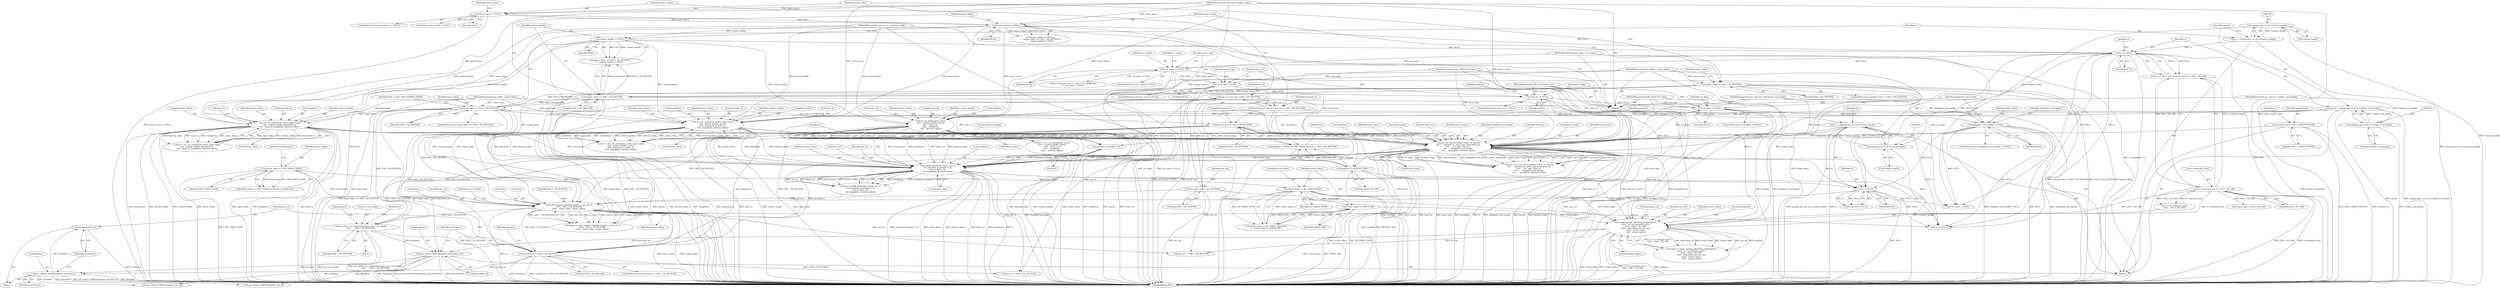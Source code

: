 digraph "0_krb5_b51b33f2bc5d1497ddf5bd107f791c101695000d_3@API" {
"1000540" [label="(Call,free(mechtok_in))"];
"1000536" [label="(Call,gss_release_buffer(&tmpmin, mechtok_in))"];
"1000526" [label="(Call,gss_release_buffer(&tmpmin, &mechtok_out))"];
"1000511" [label="(Call,gss_delete_sec_context(&tmpmin, &sc->ctx_handle,\n\t\t\t\t\t       GSS_C_NO_BUFFER))"];
"1000415" [label="(Call,make_spnego_tokenInit_msg(sc, 1, mic_out, 0,\n\t\t\t\t\t\t   GSS_C_NO_BUFFER,\n\t\t\t\t\t\t   return_token, output_token))"];
"1000410" [label="(Call,sc != NULL)"];
"1000354" [label="(Call,acc_ctx_call_acc(minor_status, sc, spcred,\n\t\t\t\t       mechtok_in, mech_type, &mechtok_out,\n\t\t\t\t       ret_flags, time_rec,\n\t\t\t\t       delegated_cred_handle,\n\t\t\t\t       &negState, &return_token))"];
"1000317" [label="(Call,acc_ctx_cont(minor_status, input_token,\n\t\t\t\t   context_handle, &mechtok_in,\n\t\t\t\t   &mic_in, &negState, &return_token))"];
"1000178" [label="(Call,minor_status == NULL)"];
"1000154" [label="(Call,minor_status != NULL)"];
"1000110" [label="(MethodParameterIn,OM_uint32 *minor_status)"];
"1000191" [label="(Call,input_token == GSS_C_NO_BUFFER)"];
"1000113" [label="(MethodParameterIn,gss_buffer_t input_token)"];
"1000162" [label="(Call,output_token != GSS_C_NO_BUFFER)"];
"1000117" [label="(MethodParameterIn,gss_buffer_t output_token)"];
"1000182" [label="(Call,output_token == GSS_C_NO_BUFFER)"];
"1000185" [label="(Call,context_handle == NULL)"];
"1000111" [label="(MethodParameterIn,gss_ctx_id_t *context_handle)"];
"1000292" [label="(Call,acc_ctx_new(minor_status, input_token,\n\t\t\t\t\t  context_handle, spcred,\n\t\t\t\t\t  &mechtok_in, &mic_in,\n\t\t\t\t\t  &negState, &return_token))"];
"1000202" [label="(Call,spcred = (spnego_gss_cred_id_t)verifier_cred_handle)"];
"1000204" [label="(Call,(spnego_gss_cred_id_t)verifier_cred_handle)"];
"1000112" [label="(MethodParameterIn,gss_cred_id_t verifier_cred_handle)"];
"1000267" [label="(Call,acc_ctx_hints(minor_status,\n\t\t\t\t\t    context_handle, spcred,\n\t\t\t\t\t    &mic_out,\n\t\t\t\t\t    &negState,\n\t\t\t\t\t    &return_token))"];
"1000337" [label="(Call,sc = (spnego_gss_ctx_id_t)*context_handle)"];
"1000339" [label="(Call,(spnego_gss_ctx_id_t)*context_handle)"];
"1000198" [label="(Call,(spnego_gss_ctx_id_t)*context_handle)"];
"1000348" [label="(Call,mechtok_in != GSS_C_NO_BUFFER)"];
"1000146" [label="(Call,mechtok_in = mic_in = mic_out = GSS_C_NO_BUFFER)"];
"1000148" [label="(Call,mic_in = mic_out = GSS_C_NO_BUFFER)"];
"1000150" [label="(Call,mic_out = GSS_C_NO_BUFFER)"];
"1000227" [label="(Call,mech_type != NULL)"];
"1000116" [label="(MethodParameterIn,gss_OID *mech_type)"];
"1000219" [label="(Call,src_name != NULL)"];
"1000115" [label="(MethodParameterIn,gss_name_t *src_name)"];
"1000209" [label="(Call,sc == NULL)"];
"1000196" [label="(Call,sc = (spnego_gss_ctx_id_t)*context_handle)"];
"1000243" [label="(Call,ret_flags != NULL)"];
"1000118" [label="(MethodParameterIn,OM_uint32 *ret_flags)"];
"1000235" [label="(Call,time_rec != NULL)"];
"1000119" [label="(MethodParameterIn,OM_uint32 *time_rec)"];
"1000251" [label="(Call,delegated_cred_handle != NULL)"];
"1000120" [label="(MethodParameterIn,gss_cred_id_t *delegated_cred_handle)"];
"1000386" [label="(Call,handle_mic(minor_status, mic_in,\n\t\t\t\t (mechtok_out.length != 0),\n\t\t\t\t sc, &mic_out,\n\t\t\t\t &negState, &return_token))"];
"1000389" [label="(Call,mechtok_out.length != 0)"];
"1000130" [label="(Call,mechtok_out = GSS_C_EMPTY_BUFFER)"];
"1000404" [label="(Call,return_token == INIT_TOKEN_SEND)"];
"1000442" [label="(Call,make_spnego_tokenTarg_msg(negState,\n\t\t\t\t\t\t   sc ? sc->internal_mech :\n\t\t\t\t\t\t   GSS_C_NO_OID,\n\t\t\t\t\t\t   &mechtok_out, mic_out,\n\t\t\t\t\t\t   return_token,\n\t\t\t\t\t\t   output_token))"];
"1000345" [label="(Call,negState != REQUEST_MIC)"];
"1000212" [label="(Call,sc->internal_mech == GSS_C_NO_OID)"];
"1000436" [label="(Call,return_token != CHECK_MIC)"];
"1000433" [label="(Call,return_token != NO_TOKEN_SEND)"];
"1000532" [label="(Call,mechtok_in != GSS_C_NO_BUFFER)"];
"1000440" [label="(Call,tmpret = make_spnego_tokenTarg_msg(negState,\n\t\t\t\t\t\t   sc ? sc->internal_mech :\n\t\t\t\t\t\t   GSS_C_NO_OID,\n\t\t\t\t\t\t   &mechtok_out, mic_out,\n\t\t\t\t\t\t   return_token,\n\t\t\t\t\t\t   output_token))"];
"1000412" [label="(Identifier,NULL)"];
"1000131" [label="(Identifier,mechtok_out)"];
"1000347" [label="(Identifier,REQUEST_MIC)"];
"1000390" [label="(Call,mechtok_out.length)"];
"1000437" [label="(Identifier,return_token)"];
"1000514" [label="(Call,&sc->ctx_handle)"];
"1000349" [label="(Identifier,mechtok_in)"];
"1000323" [label="(Call,&mic_in)"];
"1000558" [label="(Call,gss_release_buffer(&tmpmin, mic_out))"];
"1000419" [label="(Literal,0)"];
"1000413" [label="(Call,tmpret = make_spnego_tokenInit_msg(sc, 1, mic_out, 0,\n\t\t\t\t\t\t   GSS_C_NO_BUFFER,\n\t\t\t\t\t\t   return_token, output_token))"];
"1000290" [label="(Call,ret = acc_ctx_new(minor_status, input_token,\n\t\t\t\t\t  context_handle, spcred,\n\t\t\t\t\t  &mechtok_in, &mic_in,\n\t\t\t\t\t  &negState, &return_token))"];
"1000206" [label="(Identifier,verifier_cred_handle)"];
"1000338" [label="(Identifier,sc)"];
"1000452" [label="(Identifier,mic_out)"];
"1000435" [label="(Identifier,NO_TOKEN_SEND)"];
"1000531" [label="(ControlStructure,if (mechtok_in != GSS_C_NO_BUFFER))"];
"1000410" [label="(Call,sc != NULL)"];
"1000183" [label="(Identifier,output_token)"];
"1000510" [label="(Block,)"];
"1000155" [label="(Identifier,minor_status)"];
"1000198" [label="(Call,(spnego_gss_ctx_id_t)*context_handle)"];
"1000417" [label="(Literal,1)"];
"1000453" [label="(Identifier,return_token)"];
"1000159" [label="(Identifier,minor_status)"];
"1000248" [label="(Identifier,ret_flags)"];
"1000295" [label="(Identifier,context_handle)"];
"1000357" [label="(Identifier,spcred)"];
"1000404" [label="(Call,return_token == INIT_TOKEN_SEND)"];
"1000388" [label="(Identifier,mic_in)"];
"1000240" [label="(Identifier,time_rec)"];
"1000354" [label="(Call,acc_ctx_call_acc(minor_status, sc, spcred,\n\t\t\t\t       mechtok_in, mech_type, &mechtok_out,\n\t\t\t\t       ret_flags, time_rec,\n\t\t\t\t       delegated_cred_handle,\n\t\t\t\t       &negState, &return_token))"];
"1000442" [label="(Call,make_spnego_tokenTarg_msg(negState,\n\t\t\t\t\t\t   sc ? sc->internal_mech :\n\t\t\t\t\t\t   GSS_C_NO_OID,\n\t\t\t\t\t\t   &mechtok_out, mic_out,\n\t\t\t\t\t\t   return_token,\n\t\t\t\t\t\t   output_token))"];
"1000250" [label="(ControlStructure,if (delegated_cred_handle != NULL))"];
"1000271" [label="(Call,&mic_out)"];
"1000208" [label="(Call,sc == NULL || sc->internal_mech == GSS_C_NO_OID)"];
"1000433" [label="(Call,return_token != NO_TOKEN_SEND)"];
"1000253" [label="(Identifier,NULL)"];
"1000444" [label="(Call,sc ? sc->internal_mech :\n\t\t\t\t\t\t   GSS_C_NO_OID)"];
"1000533" [label="(Identifier,mechtok_in)"];
"1000228" [label="(Identifier,mech_type)"];
"1000529" [label="(Call,&mechtok_out)"];
"1000296" [label="(Identifier,spcred)"];
"1000221" [label="(Identifier,NULL)"];
"1000345" [label="(Call,negState != REQUEST_MIC)"];
"1000112" [label="(MethodParameterIn,gss_cred_id_t verifier_cred_handle)"];
"1000268" [label="(Identifier,minor_status)"];
"1000407" [label="(Identifier,sendTokenInit)"];
"1000146" [label="(Call,mechtok_in = mic_in = mic_out = GSS_C_NO_BUFFER)"];
"1000363" [label="(Identifier,time_rec)"];
"1000115" [label="(MethodParameterIn,gss_name_t *src_name)"];
"1000182" [label="(Call,output_token == GSS_C_NO_BUFFER)"];
"1000204" [label="(Call,(spnego_gss_cred_id_t)verifier_cred_handle)"];
"1000532" [label="(Call,mechtok_in != GSS_C_NO_BUFFER)"];
"1000339" [label="(Call,(spnego_gss_ctx_id_t)*context_handle)"];
"1000543" [label="(Call,mic_in != GSS_C_NO_BUFFER)"];
"1000111" [label="(MethodParameterIn,gss_ctx_id_t *context_handle)"];
"1000393" [label="(Literal,0)"];
"1000118" [label="(MethodParameterIn,OM_uint32 *ret_flags)"];
"1000184" [label="(Identifier,GSS_C_NO_BUFFER)"];
"1000153" [label="(ControlStructure,if (minor_status != NULL))"];
"1000211" [label="(Identifier,NULL)"];
"1000113" [label="(MethodParameterIn,gss_buffer_t input_token)"];
"1000187" [label="(Identifier,NULL)"];
"1000299" [label="(Call,&mic_in)"];
"1000135" [label="(Identifier,sc)"];
"1000120" [label="(MethodParameterIn,gss_cred_id_t *delegated_cred_handle)"];
"1000397" [label="(Call,&negState)"];
"1000355" [label="(Identifier,minor_status)"];
"1000213" [label="(Call,sc->internal_mech)"];
"1000399" [label="(Call,&return_token)"];
"1000521" [label="(Identifier,sc)"];
"1000192" [label="(Identifier,input_token)"];
"1000214" [label="(Identifier,sc)"];
"1000251" [label="(Call,delegated_cred_handle != NULL)"];
"1000232" [label="(Identifier,mech_type)"];
"1000527" [label="(Call,&tmpmin)"];
"1000243" [label="(Call,ret_flags != NULL)"];
"1000119" [label="(MethodParameterIn,OM_uint32 *time_rec)"];
"1000389" [label="(Call,mechtok_out.length != 0)"];
"1000538" [label="(Identifier,tmpmin)"];
"1000178" [label="(Call,minor_status == NULL)"];
"1000242" [label="(ControlStructure,if (ret_flags != NULL))"];
"1000230" [label="(Call,*mech_type = GSS_C_NO_OID)"];
"1000547" [label="(Call,gss_release_buffer(&tmpmin, mic_in))"];
"1000409" [label="(Call,assert(sc != NULL))"];
"1000294" [label="(Identifier,input_token)"];
"1000526" [label="(Call,gss_release_buffer(&tmpmin, &mechtok_out))"];
"1000195" [label="(Identifier,GSS_S_CALL_INACCESSIBLE_READ)"];
"1000507" [label="(Call,sc != NULL)"];
"1000348" [label="(Call,mechtok_in != GSS_C_NO_BUFFER)"];
"1000229" [label="(Identifier,NULL)"];
"1000317" [label="(Call,acc_ctx_cont(minor_status, input_token,\n\t\t\t\t   context_handle, &mechtok_in,\n\t\t\t\t   &mic_in, &negState, &return_token))"];
"1000301" [label="(Call,&negState)"];
"1000117" [label="(MethodParameterIn,gss_buffer_t output_token)"];
"1000364" [label="(Identifier,delegated_cred_handle)"];
"1000292" [label="(Call,acc_ctx_new(minor_status, input_token,\n\t\t\t\t\t  context_handle, spcred,\n\t\t\t\t\t  &mechtok_in, &mic_in,\n\t\t\t\t\t  &negState, &return_token))"];
"1000327" [label="(Call,&return_token)"];
"1000267" [label="(Call,acc_ctx_hints(minor_status,\n\t\t\t\t\t    context_handle, spcred,\n\t\t\t\t\t    &mic_out,\n\t\t\t\t\t    &negState,\n\t\t\t\t\t    &return_token))"];
"1000110" [label="(MethodParameterIn,OM_uint32 *minor_status)"];
"1000438" [label="(Identifier,CHECK_MIC)"];
"1000252" [label="(Identifier,delegated_cred_handle)"];
"1000360" [label="(Call,&mechtok_out)"];
"1000362" [label="(Identifier,ret_flags)"];
"1000236" [label="(Identifier,time_rec)"];
"1000130" [label="(Call,mechtok_out = GSS_C_EMPTY_BUFFER)"];
"1000536" [label="(Call,gss_release_buffer(&tmpmin, mechtok_in))"];
"1000482" [label="(Call,src_name != NULL)"];
"1000149" [label="(Identifier,mic_in)"];
"1000116" [label="(MethodParameterIn,gss_OID *mech_type)"];
"1000367" [label="(Call,&return_token)"];
"1000164" [label="(Identifier,GSS_C_NO_BUFFER)"];
"1000270" [label="(Identifier,spcred)"];
"1000540" [label="(Call,free(mechtok_in))"];
"1000535" [label="(Block,)"];
"1000132" [label="(Identifier,GSS_C_EMPTY_BUFFER)"];
"1000476" [label="(Call,sc->internal_name != GSS_C_NO_NAME &&\n \t\t    src_name != NULL)"];
"1000235" [label="(Call,time_rec != NULL)"];
"1000512" [label="(Call,&tmpmin)"];
"1000244" [label="(Identifier,ret_flags)"];
"1000209" [label="(Call,sc == NULL)"];
"1000420" [label="(Identifier,GSS_C_NO_BUFFER)"];
"1000171" [label="(Call,output_token->value = NULL)"];
"1000411" [label="(Identifier,sc)"];
"1000237" [label="(Identifier,NULL)"];
"1000163" [label="(Identifier,output_token)"];
"1000219" [label="(Call,src_name != NULL)"];
"1000261" [label="(Identifier,input_token)"];
"1000394" [label="(Identifier,sc)"];
"1000293" [label="(Identifier,minor_status)"];
"1000162" [label="(Call,output_token != GSS_C_NO_BUFFER)"];
"1000454" [label="(Identifier,output_token)"];
"1000387" [label="(Identifier,minor_status)"];
"1000537" [label="(Call,&tmpmin)"];
"1000152" [label="(Identifier,GSS_C_NO_BUFFER)"];
"1000256" [label="(Identifier,delegated_cred_handle)"];
"1000384" [label="(Call,ret = handle_mic(minor_status, mic_in,\n\t\t\t\t (mechtok_out.length != 0),\n\t\t\t\t sc, &mic_out,\n\t\t\t\t &negState, &return_token))"];
"1000200" [label="(Call,*context_handle)"];
"1000337" [label="(Call,sc = (spnego_gss_ctx_id_t)*context_handle)"];
"1000177" [label="(Call,minor_status == NULL ||\n\t    output_token == GSS_C_NO_BUFFER ||\n\t    context_handle == NULL)"];
"1000318" [label="(Identifier,minor_status)"];
"1000203" [label="(Identifier,spcred)"];
"1000218" [label="(ControlStructure,if (src_name != NULL))"];
"1000415" [label="(Call,make_spnego_tokenInit_msg(sc, 1, mic_out, 0,\n\t\t\t\t\t\t   GSS_C_NO_BUFFER,\n\t\t\t\t\t\t   return_token, output_token))"];
"1000443" [label="(Identifier,negState)"];
"1000321" [label="(Call,&mechtok_in)"];
"1000539" [label="(Identifier,mechtok_in)"];
"1000220" [label="(Identifier,src_name)"];
"1000234" [label="(ControlStructure,if (time_rec != NULL))"];
"1000403" [label="(Call,return_token == INIT_TOKEN_SEND && sendTokenInit)"];
"1000148" [label="(Call,mic_in = mic_out = GSS_C_NO_BUFFER)"];
"1000315" [label="(Call,ret = acc_ctx_cont(minor_status, input_token,\n\t\t\t\t   context_handle, &mechtok_in,\n\t\t\t\t   &mic_in, &negState, &return_token))"];
"1000325" [label="(Call,&negState)"];
"1000416" [label="(Identifier,sc)"];
"1000191" [label="(Call,input_token == GSS_C_NO_BUFFER)"];
"1000224" [label="(Identifier,src_name)"];
"1000168" [label="(Identifier,output_token)"];
"1000405" [label="(Identifier,return_token)"];
"1000193" [label="(Identifier,GSS_C_NO_BUFFER)"];
"1000436" [label="(Call,return_token != CHECK_MIC)"];
"1000185" [label="(Call,context_handle == NULL)"];
"1000216" [label="(Identifier,GSS_C_NO_OID)"];
"1000179" [label="(Identifier,minor_status)"];
"1000269" [label="(Identifier,context_handle)"];
"1000358" [label="(Identifier,mechtok_in)"];
"1000386" [label="(Call,handle_mic(minor_status, mic_in,\n\t\t\t\t (mechtok_out.length != 0),\n\t\t\t\t sc, &mic_out,\n\t\t\t\t &negState, &return_token))"];
"1000245" [label="(Identifier,NULL)"];
"1000197" [label="(Identifier,sc)"];
"1000356" [label="(Identifier,sc)"];
"1000190" [label="(ControlStructure,if (input_token == GSS_C_NO_BUFFER))"];
"1000432" [label="(Call,return_token != NO_TOKEN_SEND &&\n\t\t   return_token != CHECK_MIC)"];
"1000406" [label="(Identifier,INIT_TOKEN_SEND)"];
"1000450" [label="(Call,&mechtok_out)"];
"1000554" [label="(Call,mic_out != GSS_C_NO_BUFFER)"];
"1000226" [label="(ControlStructure,if (mech_type != NULL))"];
"1000161" [label="(ControlStructure,if (output_token != GSS_C_NO_BUFFER))"];
"1000541" [label="(Identifier,mechtok_in)"];
"1000180" [label="(Identifier,NULL)"];
"1000121" [label="(Block,)"];
"1000365" [label="(Call,&negState)"];
"1000154" [label="(Call,minor_status != NULL)"];
"1000418" [label="(Identifier,mic_out)"];
"1000210" [label="(Identifier,sc)"];
"1000181" [label="(Call,output_token == GSS_C_NO_BUFFER ||\n\t    context_handle == NULL)"];
"1000421" [label="(Identifier,return_token)"];
"1000273" [label="(Call,&negState)"];
"1000518" [label="(Identifier,GSS_C_NO_BUFFER)"];
"1000202" [label="(Call,spcred = (spnego_gss_cred_id_t)verifier_cred_handle)"];
"1000186" [label="(Identifier,context_handle)"];
"1000341" [label="(Call,*context_handle)"];
"1000350" [label="(Identifier,GSS_C_NO_BUFFER)"];
"1000147" [label="(Identifier,mechtok_in)"];
"1000303" [label="(Call,&return_token)"];
"1000297" [label="(Call,&mechtok_in)"];
"1000212" [label="(Call,sc->internal_mech == GSS_C_NO_OID)"];
"1000151" [label="(Identifier,mic_out)"];
"1000359" [label="(Identifier,mech_type)"];
"1000534" [label="(Identifier,GSS_C_NO_BUFFER)"];
"1000395" [label="(Call,&mic_out)"];
"1000511" [label="(Call,gss_delete_sec_context(&tmpmin, &sc->ctx_handle,\n\t\t\t\t\t       GSS_C_NO_BUFFER))"];
"1000227" [label="(Call,mech_type != NULL)"];
"1000422" [label="(Identifier,output_token)"];
"1000319" [label="(Identifier,input_token)"];
"1000352" [label="(Call,ret = acc_ctx_call_acc(minor_status, sc, spcred,\n\t\t\t\t       mechtok_in, mech_type, &mechtok_out,\n\t\t\t\t       ret_flags, time_rec,\n\t\t\t\t       delegated_cred_handle,\n\t\t\t\t       &negState, &return_token))"];
"1000346" [label="(Identifier,negState)"];
"1000150" [label="(Call,mic_out = GSS_C_NO_BUFFER)"];
"1000275" [label="(Call,&return_token)"];
"1000566" [label="(MethodReturn,RET)"];
"1000434" [label="(Identifier,return_token)"];
"1000344" [label="(Call,negState != REQUEST_MIC && mechtok_in != GSS_C_NO_BUFFER)"];
"1000265" [label="(Call,ret = acc_ctx_hints(minor_status,\n\t\t\t\t\t    context_handle, spcred,\n\t\t\t\t\t    &mic_out,\n\t\t\t\t\t    &negState,\n\t\t\t\t\t    &return_token))"];
"1000320" [label="(Identifier,context_handle)"];
"1000156" [label="(Identifier,NULL)"];
"1000544" [label="(Identifier,mic_in)"];
"1000196" [label="(Call,sc = (spnego_gss_ctx_id_t)*context_handle)"];
"1000540" -> "1000535"  [label="AST: "];
"1000540" -> "1000541"  [label="CFG: "];
"1000541" -> "1000540"  [label="AST: "];
"1000544" -> "1000540"  [label="CFG: "];
"1000540" -> "1000566"  [label="DDG: mechtok_in"];
"1000536" -> "1000540"  [label="DDG: mechtok_in"];
"1000536" -> "1000535"  [label="AST: "];
"1000536" -> "1000539"  [label="CFG: "];
"1000537" -> "1000536"  [label="AST: "];
"1000539" -> "1000536"  [label="AST: "];
"1000541" -> "1000536"  [label="CFG: "];
"1000536" -> "1000566"  [label="DDG: gss_release_buffer(&tmpmin, mechtok_in)"];
"1000536" -> "1000566"  [label="DDG: &tmpmin"];
"1000526" -> "1000536"  [label="DDG: &tmpmin"];
"1000532" -> "1000536"  [label="DDG: mechtok_in"];
"1000536" -> "1000547"  [label="DDG: &tmpmin"];
"1000536" -> "1000558"  [label="DDG: &tmpmin"];
"1000526" -> "1000121"  [label="AST: "];
"1000526" -> "1000529"  [label="CFG: "];
"1000527" -> "1000526"  [label="AST: "];
"1000529" -> "1000526"  [label="AST: "];
"1000533" -> "1000526"  [label="CFG: "];
"1000526" -> "1000566"  [label="DDG: gss_release_buffer(&tmpmin, &mechtok_out)"];
"1000526" -> "1000566"  [label="DDG: &mechtok_out"];
"1000526" -> "1000566"  [label="DDG: &tmpmin"];
"1000511" -> "1000526"  [label="DDG: &tmpmin"];
"1000442" -> "1000526"  [label="DDG: &mechtok_out"];
"1000354" -> "1000526"  [label="DDG: &mechtok_out"];
"1000526" -> "1000547"  [label="DDG: &tmpmin"];
"1000526" -> "1000558"  [label="DDG: &tmpmin"];
"1000511" -> "1000510"  [label="AST: "];
"1000511" -> "1000518"  [label="CFG: "];
"1000512" -> "1000511"  [label="AST: "];
"1000514" -> "1000511"  [label="AST: "];
"1000518" -> "1000511"  [label="AST: "];
"1000521" -> "1000511"  [label="CFG: "];
"1000511" -> "1000566"  [label="DDG: &sc->ctx_handle"];
"1000511" -> "1000566"  [label="DDG: gss_delete_sec_context(&tmpmin, &sc->ctx_handle,\n\t\t\t\t\t       GSS_C_NO_BUFFER)"];
"1000415" -> "1000511"  [label="DDG: GSS_C_NO_BUFFER"];
"1000348" -> "1000511"  [label="DDG: GSS_C_NO_BUFFER"];
"1000191" -> "1000511"  [label="DDG: GSS_C_NO_BUFFER"];
"1000511" -> "1000532"  [label="DDG: GSS_C_NO_BUFFER"];
"1000415" -> "1000413"  [label="AST: "];
"1000415" -> "1000422"  [label="CFG: "];
"1000416" -> "1000415"  [label="AST: "];
"1000417" -> "1000415"  [label="AST: "];
"1000418" -> "1000415"  [label="AST: "];
"1000419" -> "1000415"  [label="AST: "];
"1000420" -> "1000415"  [label="AST: "];
"1000421" -> "1000415"  [label="AST: "];
"1000422" -> "1000415"  [label="AST: "];
"1000413" -> "1000415"  [label="CFG: "];
"1000415" -> "1000566"  [label="DDG: output_token"];
"1000415" -> "1000566"  [label="DDG: sc"];
"1000415" -> "1000566"  [label="DDG: return_token"];
"1000415" -> "1000413"  [label="DDG: mic_out"];
"1000415" -> "1000413"  [label="DDG: sc"];
"1000415" -> "1000413"  [label="DDG: 0"];
"1000415" -> "1000413"  [label="DDG: return_token"];
"1000415" -> "1000413"  [label="DDG: output_token"];
"1000415" -> "1000413"  [label="DDG: 1"];
"1000415" -> "1000413"  [label="DDG: GSS_C_NO_BUFFER"];
"1000410" -> "1000415"  [label="DDG: sc"];
"1000150" -> "1000415"  [label="DDG: mic_out"];
"1000348" -> "1000415"  [label="DDG: GSS_C_NO_BUFFER"];
"1000191" -> "1000415"  [label="DDG: GSS_C_NO_BUFFER"];
"1000404" -> "1000415"  [label="DDG: return_token"];
"1000162" -> "1000415"  [label="DDG: output_token"];
"1000182" -> "1000415"  [label="DDG: output_token"];
"1000117" -> "1000415"  [label="DDG: output_token"];
"1000415" -> "1000507"  [label="DDG: sc"];
"1000415" -> "1000532"  [label="DDG: GSS_C_NO_BUFFER"];
"1000415" -> "1000554"  [label="DDG: mic_out"];
"1000410" -> "1000409"  [label="AST: "];
"1000410" -> "1000412"  [label="CFG: "];
"1000411" -> "1000410"  [label="AST: "];
"1000412" -> "1000410"  [label="AST: "];
"1000409" -> "1000410"  [label="CFG: "];
"1000410" -> "1000566"  [label="DDG: NULL"];
"1000410" -> "1000409"  [label="DDG: sc"];
"1000410" -> "1000409"  [label="DDG: NULL"];
"1000354" -> "1000410"  [label="DDG: sc"];
"1000386" -> "1000410"  [label="DDG: sc"];
"1000209" -> "1000410"  [label="DDG: sc"];
"1000209" -> "1000410"  [label="DDG: NULL"];
"1000337" -> "1000410"  [label="DDG: sc"];
"1000251" -> "1000410"  [label="DDG: NULL"];
"1000410" -> "1000482"  [label="DDG: NULL"];
"1000410" -> "1000507"  [label="DDG: NULL"];
"1000354" -> "1000352"  [label="AST: "];
"1000354" -> "1000367"  [label="CFG: "];
"1000355" -> "1000354"  [label="AST: "];
"1000356" -> "1000354"  [label="AST: "];
"1000357" -> "1000354"  [label="AST: "];
"1000358" -> "1000354"  [label="AST: "];
"1000359" -> "1000354"  [label="AST: "];
"1000360" -> "1000354"  [label="AST: "];
"1000362" -> "1000354"  [label="AST: "];
"1000363" -> "1000354"  [label="AST: "];
"1000364" -> "1000354"  [label="AST: "];
"1000365" -> "1000354"  [label="AST: "];
"1000367" -> "1000354"  [label="AST: "];
"1000352" -> "1000354"  [label="CFG: "];
"1000354" -> "1000566"  [label="DDG: &negState"];
"1000354" -> "1000566"  [label="DDG: sc"];
"1000354" -> "1000566"  [label="DDG: delegated_cred_handle"];
"1000354" -> "1000566"  [label="DDG: spcred"];
"1000354" -> "1000566"  [label="DDG: &return_token"];
"1000354" -> "1000566"  [label="DDG: ret_flags"];
"1000354" -> "1000566"  [label="DDG: minor_status"];
"1000354" -> "1000566"  [label="DDG: time_rec"];
"1000354" -> "1000566"  [label="DDG: mech_type"];
"1000354" -> "1000352"  [label="DDG: mech_type"];
"1000354" -> "1000352"  [label="DDG: mechtok_in"];
"1000354" -> "1000352"  [label="DDG: time_rec"];
"1000354" -> "1000352"  [label="DDG: ret_flags"];
"1000354" -> "1000352"  [label="DDG: &return_token"];
"1000354" -> "1000352"  [label="DDG: &mechtok_out"];
"1000354" -> "1000352"  [label="DDG: delegated_cred_handle"];
"1000354" -> "1000352"  [label="DDG: &negState"];
"1000354" -> "1000352"  [label="DDG: minor_status"];
"1000354" -> "1000352"  [label="DDG: spcred"];
"1000354" -> "1000352"  [label="DDG: sc"];
"1000317" -> "1000354"  [label="DDG: minor_status"];
"1000317" -> "1000354"  [label="DDG: &negState"];
"1000317" -> "1000354"  [label="DDG: &return_token"];
"1000292" -> "1000354"  [label="DDG: minor_status"];
"1000292" -> "1000354"  [label="DDG: spcred"];
"1000292" -> "1000354"  [label="DDG: &negState"];
"1000292" -> "1000354"  [label="DDG: &return_token"];
"1000267" -> "1000354"  [label="DDG: minor_status"];
"1000267" -> "1000354"  [label="DDG: spcred"];
"1000267" -> "1000354"  [label="DDG: &negState"];
"1000267" -> "1000354"  [label="DDG: &return_token"];
"1000110" -> "1000354"  [label="DDG: minor_status"];
"1000337" -> "1000354"  [label="DDG: sc"];
"1000202" -> "1000354"  [label="DDG: spcred"];
"1000348" -> "1000354"  [label="DDG: mechtok_in"];
"1000146" -> "1000354"  [label="DDG: mechtok_in"];
"1000227" -> "1000354"  [label="DDG: mech_type"];
"1000116" -> "1000354"  [label="DDG: mech_type"];
"1000243" -> "1000354"  [label="DDG: ret_flags"];
"1000118" -> "1000354"  [label="DDG: ret_flags"];
"1000235" -> "1000354"  [label="DDG: time_rec"];
"1000119" -> "1000354"  [label="DDG: time_rec"];
"1000251" -> "1000354"  [label="DDG: delegated_cred_handle"];
"1000120" -> "1000354"  [label="DDG: delegated_cred_handle"];
"1000354" -> "1000386"  [label="DDG: minor_status"];
"1000354" -> "1000386"  [label="DDG: sc"];
"1000354" -> "1000386"  [label="DDG: &negState"];
"1000354" -> "1000386"  [label="DDG: &return_token"];
"1000354" -> "1000442"  [label="DDG: &mechtok_out"];
"1000354" -> "1000507"  [label="DDG: sc"];
"1000354" -> "1000532"  [label="DDG: mechtok_in"];
"1000317" -> "1000315"  [label="AST: "];
"1000317" -> "1000327"  [label="CFG: "];
"1000318" -> "1000317"  [label="AST: "];
"1000319" -> "1000317"  [label="AST: "];
"1000320" -> "1000317"  [label="AST: "];
"1000321" -> "1000317"  [label="AST: "];
"1000323" -> "1000317"  [label="AST: "];
"1000325" -> "1000317"  [label="AST: "];
"1000327" -> "1000317"  [label="AST: "];
"1000315" -> "1000317"  [label="CFG: "];
"1000317" -> "1000566"  [label="DDG: minor_status"];
"1000317" -> "1000566"  [label="DDG: input_token"];
"1000317" -> "1000566"  [label="DDG: &negState"];
"1000317" -> "1000566"  [label="DDG: &mic_in"];
"1000317" -> "1000566"  [label="DDG: &mechtok_in"];
"1000317" -> "1000566"  [label="DDG: &return_token"];
"1000317" -> "1000566"  [label="DDG: context_handle"];
"1000317" -> "1000315"  [label="DDG: input_token"];
"1000317" -> "1000315"  [label="DDG: context_handle"];
"1000317" -> "1000315"  [label="DDG: &mechtok_in"];
"1000317" -> "1000315"  [label="DDG: &return_token"];
"1000317" -> "1000315"  [label="DDG: &mic_in"];
"1000317" -> "1000315"  [label="DDG: &negState"];
"1000317" -> "1000315"  [label="DDG: minor_status"];
"1000178" -> "1000317"  [label="DDG: minor_status"];
"1000110" -> "1000317"  [label="DDG: minor_status"];
"1000191" -> "1000317"  [label="DDG: input_token"];
"1000113" -> "1000317"  [label="DDG: input_token"];
"1000185" -> "1000317"  [label="DDG: context_handle"];
"1000111" -> "1000317"  [label="DDG: context_handle"];
"1000317" -> "1000386"  [label="DDG: minor_status"];
"1000317" -> "1000386"  [label="DDG: &negState"];
"1000317" -> "1000386"  [label="DDG: &return_token"];
"1000178" -> "1000177"  [label="AST: "];
"1000178" -> "1000180"  [label="CFG: "];
"1000179" -> "1000178"  [label="AST: "];
"1000180" -> "1000178"  [label="AST: "];
"1000183" -> "1000178"  [label="CFG: "];
"1000177" -> "1000178"  [label="CFG: "];
"1000178" -> "1000566"  [label="DDG: minor_status"];
"1000178" -> "1000566"  [label="DDG: NULL"];
"1000178" -> "1000177"  [label="DDG: minor_status"];
"1000178" -> "1000177"  [label="DDG: NULL"];
"1000154" -> "1000178"  [label="DDG: minor_status"];
"1000154" -> "1000178"  [label="DDG: NULL"];
"1000110" -> "1000178"  [label="DDG: minor_status"];
"1000178" -> "1000185"  [label="DDG: NULL"];
"1000178" -> "1000209"  [label="DDG: NULL"];
"1000178" -> "1000267"  [label="DDG: minor_status"];
"1000178" -> "1000292"  [label="DDG: minor_status"];
"1000154" -> "1000153"  [label="AST: "];
"1000154" -> "1000156"  [label="CFG: "];
"1000155" -> "1000154"  [label="AST: "];
"1000156" -> "1000154"  [label="AST: "];
"1000159" -> "1000154"  [label="CFG: "];
"1000163" -> "1000154"  [label="CFG: "];
"1000154" -> "1000566"  [label="DDG: minor_status != NULL"];
"1000110" -> "1000154"  [label="DDG: minor_status"];
"1000154" -> "1000171"  [label="DDG: NULL"];
"1000110" -> "1000109"  [label="AST: "];
"1000110" -> "1000566"  [label="DDG: minor_status"];
"1000110" -> "1000267"  [label="DDG: minor_status"];
"1000110" -> "1000292"  [label="DDG: minor_status"];
"1000110" -> "1000386"  [label="DDG: minor_status"];
"1000191" -> "1000190"  [label="AST: "];
"1000191" -> "1000193"  [label="CFG: "];
"1000192" -> "1000191"  [label="AST: "];
"1000193" -> "1000191"  [label="AST: "];
"1000195" -> "1000191"  [label="CFG: "];
"1000197" -> "1000191"  [label="CFG: "];
"1000191" -> "1000566"  [label="DDG: input_token == GSS_C_NO_BUFFER"];
"1000191" -> "1000566"  [label="DDG: GSS_C_NO_BUFFER"];
"1000191" -> "1000566"  [label="DDG: input_token"];
"1000113" -> "1000191"  [label="DDG: input_token"];
"1000162" -> "1000191"  [label="DDG: GSS_C_NO_BUFFER"];
"1000182" -> "1000191"  [label="DDG: GSS_C_NO_BUFFER"];
"1000191" -> "1000292"  [label="DDG: input_token"];
"1000191" -> "1000348"  [label="DDG: GSS_C_NO_BUFFER"];
"1000191" -> "1000532"  [label="DDG: GSS_C_NO_BUFFER"];
"1000113" -> "1000109"  [label="AST: "];
"1000113" -> "1000566"  [label="DDG: input_token"];
"1000113" -> "1000292"  [label="DDG: input_token"];
"1000162" -> "1000161"  [label="AST: "];
"1000162" -> "1000164"  [label="CFG: "];
"1000163" -> "1000162"  [label="AST: "];
"1000164" -> "1000162"  [label="AST: "];
"1000168" -> "1000162"  [label="CFG: "];
"1000179" -> "1000162"  [label="CFG: "];
"1000162" -> "1000566"  [label="DDG: GSS_C_NO_BUFFER"];
"1000162" -> "1000566"  [label="DDG: output_token"];
"1000162" -> "1000566"  [label="DDG: output_token != GSS_C_NO_BUFFER"];
"1000117" -> "1000162"  [label="DDG: output_token"];
"1000162" -> "1000182"  [label="DDG: output_token"];
"1000162" -> "1000182"  [label="DDG: GSS_C_NO_BUFFER"];
"1000162" -> "1000442"  [label="DDG: output_token"];
"1000117" -> "1000109"  [label="AST: "];
"1000117" -> "1000566"  [label="DDG: output_token"];
"1000117" -> "1000182"  [label="DDG: output_token"];
"1000117" -> "1000442"  [label="DDG: output_token"];
"1000182" -> "1000181"  [label="AST: "];
"1000182" -> "1000184"  [label="CFG: "];
"1000183" -> "1000182"  [label="AST: "];
"1000184" -> "1000182"  [label="AST: "];
"1000186" -> "1000182"  [label="CFG: "];
"1000181" -> "1000182"  [label="CFG: "];
"1000182" -> "1000566"  [label="DDG: GSS_C_NO_BUFFER"];
"1000182" -> "1000566"  [label="DDG: output_token"];
"1000182" -> "1000181"  [label="DDG: output_token"];
"1000182" -> "1000181"  [label="DDG: GSS_C_NO_BUFFER"];
"1000182" -> "1000442"  [label="DDG: output_token"];
"1000185" -> "1000181"  [label="AST: "];
"1000185" -> "1000187"  [label="CFG: "];
"1000186" -> "1000185"  [label="AST: "];
"1000187" -> "1000185"  [label="AST: "];
"1000181" -> "1000185"  [label="CFG: "];
"1000185" -> "1000566"  [label="DDG: context_handle"];
"1000185" -> "1000566"  [label="DDG: NULL"];
"1000185" -> "1000181"  [label="DDG: context_handle"];
"1000185" -> "1000181"  [label="DDG: NULL"];
"1000111" -> "1000185"  [label="DDG: context_handle"];
"1000185" -> "1000209"  [label="DDG: NULL"];
"1000185" -> "1000267"  [label="DDG: context_handle"];
"1000185" -> "1000292"  [label="DDG: context_handle"];
"1000111" -> "1000109"  [label="AST: "];
"1000111" -> "1000566"  [label="DDG: context_handle"];
"1000111" -> "1000267"  [label="DDG: context_handle"];
"1000111" -> "1000292"  [label="DDG: context_handle"];
"1000292" -> "1000290"  [label="AST: "];
"1000292" -> "1000303"  [label="CFG: "];
"1000293" -> "1000292"  [label="AST: "];
"1000294" -> "1000292"  [label="AST: "];
"1000295" -> "1000292"  [label="AST: "];
"1000296" -> "1000292"  [label="AST: "];
"1000297" -> "1000292"  [label="AST: "];
"1000299" -> "1000292"  [label="AST: "];
"1000301" -> "1000292"  [label="AST: "];
"1000303" -> "1000292"  [label="AST: "];
"1000290" -> "1000292"  [label="CFG: "];
"1000292" -> "1000566"  [label="DDG: input_token"];
"1000292" -> "1000566"  [label="DDG: minor_status"];
"1000292" -> "1000566"  [label="DDG: spcred"];
"1000292" -> "1000566"  [label="DDG: &return_token"];
"1000292" -> "1000566"  [label="DDG: &mic_in"];
"1000292" -> "1000566"  [label="DDG: &negState"];
"1000292" -> "1000566"  [label="DDG: &mechtok_in"];
"1000292" -> "1000566"  [label="DDG: context_handle"];
"1000292" -> "1000290"  [label="DDG: &mic_in"];
"1000292" -> "1000290"  [label="DDG: spcred"];
"1000292" -> "1000290"  [label="DDG: &negState"];
"1000292" -> "1000290"  [label="DDG: input_token"];
"1000292" -> "1000290"  [label="DDG: &mechtok_in"];
"1000292" -> "1000290"  [label="DDG: context_handle"];
"1000292" -> "1000290"  [label="DDG: &return_token"];
"1000292" -> "1000290"  [label="DDG: minor_status"];
"1000202" -> "1000292"  [label="DDG: spcred"];
"1000292" -> "1000386"  [label="DDG: minor_status"];
"1000292" -> "1000386"  [label="DDG: &negState"];
"1000292" -> "1000386"  [label="DDG: &return_token"];
"1000202" -> "1000121"  [label="AST: "];
"1000202" -> "1000204"  [label="CFG: "];
"1000203" -> "1000202"  [label="AST: "];
"1000204" -> "1000202"  [label="AST: "];
"1000210" -> "1000202"  [label="CFG: "];
"1000202" -> "1000566"  [label="DDG: spcred"];
"1000202" -> "1000566"  [label="DDG: (spnego_gss_cred_id_t)verifier_cred_handle"];
"1000204" -> "1000202"  [label="DDG: verifier_cred_handle"];
"1000202" -> "1000267"  [label="DDG: spcred"];
"1000204" -> "1000206"  [label="CFG: "];
"1000205" -> "1000204"  [label="AST: "];
"1000206" -> "1000204"  [label="AST: "];
"1000204" -> "1000566"  [label="DDG: verifier_cred_handle"];
"1000112" -> "1000204"  [label="DDG: verifier_cred_handle"];
"1000112" -> "1000109"  [label="AST: "];
"1000112" -> "1000566"  [label="DDG: verifier_cred_handle"];
"1000267" -> "1000265"  [label="AST: "];
"1000267" -> "1000275"  [label="CFG: "];
"1000268" -> "1000267"  [label="AST: "];
"1000269" -> "1000267"  [label="AST: "];
"1000270" -> "1000267"  [label="AST: "];
"1000271" -> "1000267"  [label="AST: "];
"1000273" -> "1000267"  [label="AST: "];
"1000275" -> "1000267"  [label="AST: "];
"1000265" -> "1000267"  [label="CFG: "];
"1000267" -> "1000566"  [label="DDG: &return_token"];
"1000267" -> "1000566"  [label="DDG: context_handle"];
"1000267" -> "1000566"  [label="DDG: minor_status"];
"1000267" -> "1000566"  [label="DDG: &negState"];
"1000267" -> "1000566"  [label="DDG: spcred"];
"1000267" -> "1000566"  [label="DDG: &mic_out"];
"1000267" -> "1000265"  [label="DDG: &negState"];
"1000267" -> "1000265"  [label="DDG: &return_token"];
"1000267" -> "1000265"  [label="DDG: &mic_out"];
"1000267" -> "1000265"  [label="DDG: minor_status"];
"1000267" -> "1000265"  [label="DDG: spcred"];
"1000267" -> "1000265"  [label="DDG: context_handle"];
"1000267" -> "1000386"  [label="DDG: minor_status"];
"1000267" -> "1000386"  [label="DDG: &mic_out"];
"1000267" -> "1000386"  [label="DDG: &negState"];
"1000267" -> "1000386"  [label="DDG: &return_token"];
"1000337" -> "1000121"  [label="AST: "];
"1000337" -> "1000339"  [label="CFG: "];
"1000338" -> "1000337"  [label="AST: "];
"1000339" -> "1000337"  [label="AST: "];
"1000346" -> "1000337"  [label="CFG: "];
"1000337" -> "1000566"  [label="DDG: (spnego_gss_ctx_id_t)*context_handle"];
"1000337" -> "1000566"  [label="DDG: sc"];
"1000339" -> "1000337"  [label="DDG: *context_handle"];
"1000337" -> "1000386"  [label="DDG: sc"];
"1000337" -> "1000507"  [label="DDG: sc"];
"1000339" -> "1000341"  [label="CFG: "];
"1000340" -> "1000339"  [label="AST: "];
"1000341" -> "1000339"  [label="AST: "];
"1000339" -> "1000566"  [label="DDG: *context_handle"];
"1000198" -> "1000339"  [label="DDG: *context_handle"];
"1000198" -> "1000196"  [label="AST: "];
"1000198" -> "1000200"  [label="CFG: "];
"1000199" -> "1000198"  [label="AST: "];
"1000200" -> "1000198"  [label="AST: "];
"1000196" -> "1000198"  [label="CFG: "];
"1000198" -> "1000566"  [label="DDG: *context_handle"];
"1000198" -> "1000196"  [label="DDG: *context_handle"];
"1000348" -> "1000344"  [label="AST: "];
"1000348" -> "1000350"  [label="CFG: "];
"1000349" -> "1000348"  [label="AST: "];
"1000350" -> "1000348"  [label="AST: "];
"1000344" -> "1000348"  [label="CFG: "];
"1000348" -> "1000344"  [label="DDG: mechtok_in"];
"1000348" -> "1000344"  [label="DDG: GSS_C_NO_BUFFER"];
"1000146" -> "1000348"  [label="DDG: mechtok_in"];
"1000348" -> "1000532"  [label="DDG: mechtok_in"];
"1000348" -> "1000532"  [label="DDG: GSS_C_NO_BUFFER"];
"1000146" -> "1000121"  [label="AST: "];
"1000146" -> "1000148"  [label="CFG: "];
"1000147" -> "1000146"  [label="AST: "];
"1000148" -> "1000146"  [label="AST: "];
"1000155" -> "1000146"  [label="CFG: "];
"1000146" -> "1000566"  [label="DDG: mechtok_in"];
"1000148" -> "1000146"  [label="DDG: mic_in"];
"1000146" -> "1000532"  [label="DDG: mechtok_in"];
"1000148" -> "1000150"  [label="CFG: "];
"1000149" -> "1000148"  [label="AST: "];
"1000150" -> "1000148"  [label="AST: "];
"1000148" -> "1000566"  [label="DDG: mic_in"];
"1000150" -> "1000148"  [label="DDG: mic_out"];
"1000148" -> "1000386"  [label="DDG: mic_in"];
"1000148" -> "1000543"  [label="DDG: mic_in"];
"1000150" -> "1000152"  [label="CFG: "];
"1000151" -> "1000150"  [label="AST: "];
"1000152" -> "1000150"  [label="AST: "];
"1000150" -> "1000566"  [label="DDG: mic_out"];
"1000150" -> "1000442"  [label="DDG: mic_out"];
"1000150" -> "1000554"  [label="DDG: mic_out"];
"1000227" -> "1000226"  [label="AST: "];
"1000227" -> "1000229"  [label="CFG: "];
"1000228" -> "1000227"  [label="AST: "];
"1000229" -> "1000227"  [label="AST: "];
"1000232" -> "1000227"  [label="CFG: "];
"1000236" -> "1000227"  [label="CFG: "];
"1000227" -> "1000566"  [label="DDG: mech_type != NULL"];
"1000227" -> "1000566"  [label="DDG: mech_type"];
"1000116" -> "1000227"  [label="DDG: mech_type"];
"1000219" -> "1000227"  [label="DDG: NULL"];
"1000227" -> "1000235"  [label="DDG: NULL"];
"1000116" -> "1000109"  [label="AST: "];
"1000116" -> "1000566"  [label="DDG: mech_type"];
"1000219" -> "1000218"  [label="AST: "];
"1000219" -> "1000221"  [label="CFG: "];
"1000220" -> "1000219"  [label="AST: "];
"1000221" -> "1000219"  [label="AST: "];
"1000224" -> "1000219"  [label="CFG: "];
"1000228" -> "1000219"  [label="CFG: "];
"1000219" -> "1000566"  [label="DDG: src_name != NULL"];
"1000219" -> "1000566"  [label="DDG: src_name"];
"1000115" -> "1000219"  [label="DDG: src_name"];
"1000209" -> "1000219"  [label="DDG: NULL"];
"1000219" -> "1000476"  [label="DDG: src_name != NULL"];
"1000219" -> "1000482"  [label="DDG: src_name"];
"1000115" -> "1000109"  [label="AST: "];
"1000115" -> "1000566"  [label="DDG: src_name"];
"1000115" -> "1000482"  [label="DDG: src_name"];
"1000209" -> "1000208"  [label="AST: "];
"1000209" -> "1000211"  [label="CFG: "];
"1000210" -> "1000209"  [label="AST: "];
"1000211" -> "1000209"  [label="AST: "];
"1000214" -> "1000209"  [label="CFG: "];
"1000208" -> "1000209"  [label="CFG: "];
"1000209" -> "1000566"  [label="DDG: sc"];
"1000209" -> "1000566"  [label="DDG: NULL"];
"1000209" -> "1000208"  [label="DDG: sc"];
"1000209" -> "1000208"  [label="DDG: NULL"];
"1000196" -> "1000209"  [label="DDG: sc"];
"1000209" -> "1000482"  [label="DDG: NULL"];
"1000209" -> "1000507"  [label="DDG: sc"];
"1000209" -> "1000507"  [label="DDG: NULL"];
"1000196" -> "1000121"  [label="AST: "];
"1000197" -> "1000196"  [label="AST: "];
"1000203" -> "1000196"  [label="CFG: "];
"1000196" -> "1000566"  [label="DDG: (spnego_gss_ctx_id_t)*context_handle"];
"1000243" -> "1000242"  [label="AST: "];
"1000243" -> "1000245"  [label="CFG: "];
"1000244" -> "1000243"  [label="AST: "];
"1000245" -> "1000243"  [label="AST: "];
"1000248" -> "1000243"  [label="CFG: "];
"1000252" -> "1000243"  [label="CFG: "];
"1000243" -> "1000566"  [label="DDG: ret_flags"];
"1000243" -> "1000566"  [label="DDG: ret_flags != NULL"];
"1000118" -> "1000243"  [label="DDG: ret_flags"];
"1000235" -> "1000243"  [label="DDG: NULL"];
"1000243" -> "1000251"  [label="DDG: NULL"];
"1000118" -> "1000109"  [label="AST: "];
"1000118" -> "1000566"  [label="DDG: ret_flags"];
"1000235" -> "1000234"  [label="AST: "];
"1000235" -> "1000237"  [label="CFG: "];
"1000236" -> "1000235"  [label="AST: "];
"1000237" -> "1000235"  [label="AST: "];
"1000240" -> "1000235"  [label="CFG: "];
"1000244" -> "1000235"  [label="CFG: "];
"1000235" -> "1000566"  [label="DDG: time_rec"];
"1000235" -> "1000566"  [label="DDG: time_rec != NULL"];
"1000119" -> "1000235"  [label="DDG: time_rec"];
"1000119" -> "1000109"  [label="AST: "];
"1000119" -> "1000566"  [label="DDG: time_rec"];
"1000251" -> "1000250"  [label="AST: "];
"1000251" -> "1000253"  [label="CFG: "];
"1000252" -> "1000251"  [label="AST: "];
"1000253" -> "1000251"  [label="AST: "];
"1000256" -> "1000251"  [label="CFG: "];
"1000261" -> "1000251"  [label="CFG: "];
"1000251" -> "1000566"  [label="DDG: delegated_cred_handle != NULL"];
"1000251" -> "1000566"  [label="DDG: NULL"];
"1000251" -> "1000566"  [label="DDG: delegated_cred_handle"];
"1000120" -> "1000251"  [label="DDG: delegated_cred_handle"];
"1000251" -> "1000482"  [label="DDG: NULL"];
"1000251" -> "1000507"  [label="DDG: NULL"];
"1000120" -> "1000109"  [label="AST: "];
"1000120" -> "1000566"  [label="DDG: delegated_cred_handle"];
"1000386" -> "1000384"  [label="AST: "];
"1000386" -> "1000399"  [label="CFG: "];
"1000387" -> "1000386"  [label="AST: "];
"1000388" -> "1000386"  [label="AST: "];
"1000389" -> "1000386"  [label="AST: "];
"1000394" -> "1000386"  [label="AST: "];
"1000395" -> "1000386"  [label="AST: "];
"1000397" -> "1000386"  [label="AST: "];
"1000399" -> "1000386"  [label="AST: "];
"1000384" -> "1000386"  [label="CFG: "];
"1000386" -> "1000566"  [label="DDG: &negState"];
"1000386" -> "1000566"  [label="DDG: sc"];
"1000386" -> "1000566"  [label="DDG: mechtok_out.length != 0"];
"1000386" -> "1000566"  [label="DDG: minor_status"];
"1000386" -> "1000566"  [label="DDG: &return_token"];
"1000386" -> "1000566"  [label="DDG: &mic_out"];
"1000386" -> "1000384"  [label="DDG: &negState"];
"1000386" -> "1000384"  [label="DDG: mechtok_out.length != 0"];
"1000386" -> "1000384"  [label="DDG: mic_in"];
"1000386" -> "1000384"  [label="DDG: &mic_out"];
"1000386" -> "1000384"  [label="DDG: minor_status"];
"1000386" -> "1000384"  [label="DDG: &return_token"];
"1000386" -> "1000384"  [label="DDG: sc"];
"1000389" -> "1000386"  [label="DDG: mechtok_out.length"];
"1000389" -> "1000386"  [label="DDG: 0"];
"1000386" -> "1000507"  [label="DDG: sc"];
"1000386" -> "1000543"  [label="DDG: mic_in"];
"1000389" -> "1000393"  [label="CFG: "];
"1000390" -> "1000389"  [label="AST: "];
"1000393" -> "1000389"  [label="AST: "];
"1000394" -> "1000389"  [label="CFG: "];
"1000389" -> "1000566"  [label="DDG: mechtok_out.length"];
"1000130" -> "1000389"  [label="DDG: mechtok_out"];
"1000130" -> "1000121"  [label="AST: "];
"1000130" -> "1000132"  [label="CFG: "];
"1000131" -> "1000130"  [label="AST: "];
"1000132" -> "1000130"  [label="AST: "];
"1000135" -> "1000130"  [label="CFG: "];
"1000130" -> "1000566"  [label="DDG: GSS_C_EMPTY_BUFFER"];
"1000130" -> "1000566"  [label="DDG: mechtok_out"];
"1000404" -> "1000403"  [label="AST: "];
"1000404" -> "1000406"  [label="CFG: "];
"1000405" -> "1000404"  [label="AST: "];
"1000406" -> "1000404"  [label="AST: "];
"1000407" -> "1000404"  [label="CFG: "];
"1000403" -> "1000404"  [label="CFG: "];
"1000404" -> "1000566"  [label="DDG: INIT_TOKEN_SEND"];
"1000404" -> "1000403"  [label="DDG: return_token"];
"1000404" -> "1000403"  [label="DDG: INIT_TOKEN_SEND"];
"1000404" -> "1000433"  [label="DDG: return_token"];
"1000442" -> "1000440"  [label="AST: "];
"1000442" -> "1000454"  [label="CFG: "];
"1000443" -> "1000442"  [label="AST: "];
"1000444" -> "1000442"  [label="AST: "];
"1000450" -> "1000442"  [label="AST: "];
"1000452" -> "1000442"  [label="AST: "];
"1000453" -> "1000442"  [label="AST: "];
"1000454" -> "1000442"  [label="AST: "];
"1000440" -> "1000442"  [label="CFG: "];
"1000442" -> "1000566"  [label="DDG: negState"];
"1000442" -> "1000566"  [label="DDG: return_token"];
"1000442" -> "1000566"  [label="DDG: output_token"];
"1000442" -> "1000566"  [label="DDG: sc ? sc->internal_mech :\n\t\t\t\t\t\t   GSS_C_NO_OID"];
"1000442" -> "1000440"  [label="DDG: sc ? sc->internal_mech :\n\t\t\t\t\t\t   GSS_C_NO_OID"];
"1000442" -> "1000440"  [label="DDG: &mechtok_out"];
"1000442" -> "1000440"  [label="DDG: return_token"];
"1000442" -> "1000440"  [label="DDG: output_token"];
"1000442" -> "1000440"  [label="DDG: mic_out"];
"1000442" -> "1000440"  [label="DDG: negState"];
"1000345" -> "1000442"  [label="DDG: negState"];
"1000212" -> "1000442"  [label="DDG: sc->internal_mech"];
"1000212" -> "1000442"  [label="DDG: GSS_C_NO_OID"];
"1000436" -> "1000442"  [label="DDG: return_token"];
"1000433" -> "1000442"  [label="DDG: return_token"];
"1000442" -> "1000554"  [label="DDG: mic_out"];
"1000345" -> "1000344"  [label="AST: "];
"1000345" -> "1000347"  [label="CFG: "];
"1000346" -> "1000345"  [label="AST: "];
"1000347" -> "1000345"  [label="AST: "];
"1000349" -> "1000345"  [label="CFG: "];
"1000344" -> "1000345"  [label="CFG: "];
"1000345" -> "1000566"  [label="DDG: REQUEST_MIC"];
"1000345" -> "1000566"  [label="DDG: negState"];
"1000345" -> "1000344"  [label="DDG: negState"];
"1000345" -> "1000344"  [label="DDG: REQUEST_MIC"];
"1000212" -> "1000208"  [label="AST: "];
"1000212" -> "1000216"  [label="CFG: "];
"1000213" -> "1000212"  [label="AST: "];
"1000216" -> "1000212"  [label="AST: "];
"1000208" -> "1000212"  [label="CFG: "];
"1000212" -> "1000566"  [label="DDG: GSS_C_NO_OID"];
"1000212" -> "1000566"  [label="DDG: sc->internal_mech"];
"1000212" -> "1000208"  [label="DDG: sc->internal_mech"];
"1000212" -> "1000208"  [label="DDG: GSS_C_NO_OID"];
"1000212" -> "1000230"  [label="DDG: GSS_C_NO_OID"];
"1000212" -> "1000444"  [label="DDG: sc->internal_mech"];
"1000212" -> "1000444"  [label="DDG: GSS_C_NO_OID"];
"1000436" -> "1000432"  [label="AST: "];
"1000436" -> "1000438"  [label="CFG: "];
"1000437" -> "1000436"  [label="AST: "];
"1000438" -> "1000436"  [label="AST: "];
"1000432" -> "1000436"  [label="CFG: "];
"1000436" -> "1000566"  [label="DDG: return_token"];
"1000436" -> "1000566"  [label="DDG: CHECK_MIC"];
"1000436" -> "1000432"  [label="DDG: return_token"];
"1000436" -> "1000432"  [label="DDG: CHECK_MIC"];
"1000433" -> "1000436"  [label="DDG: return_token"];
"1000433" -> "1000432"  [label="AST: "];
"1000433" -> "1000435"  [label="CFG: "];
"1000434" -> "1000433"  [label="AST: "];
"1000435" -> "1000433"  [label="AST: "];
"1000437" -> "1000433"  [label="CFG: "];
"1000432" -> "1000433"  [label="CFG: "];
"1000433" -> "1000566"  [label="DDG: return_token"];
"1000433" -> "1000566"  [label="DDG: NO_TOKEN_SEND"];
"1000433" -> "1000432"  [label="DDG: return_token"];
"1000433" -> "1000432"  [label="DDG: NO_TOKEN_SEND"];
"1000532" -> "1000531"  [label="AST: "];
"1000532" -> "1000534"  [label="CFG: "];
"1000533" -> "1000532"  [label="AST: "];
"1000534" -> "1000532"  [label="AST: "];
"1000538" -> "1000532"  [label="CFG: "];
"1000544" -> "1000532"  [label="CFG: "];
"1000532" -> "1000566"  [label="DDG: mechtok_in"];
"1000532" -> "1000566"  [label="DDG: mechtok_in != GSS_C_NO_BUFFER"];
"1000532" -> "1000543"  [label="DDG: GSS_C_NO_BUFFER"];
}
